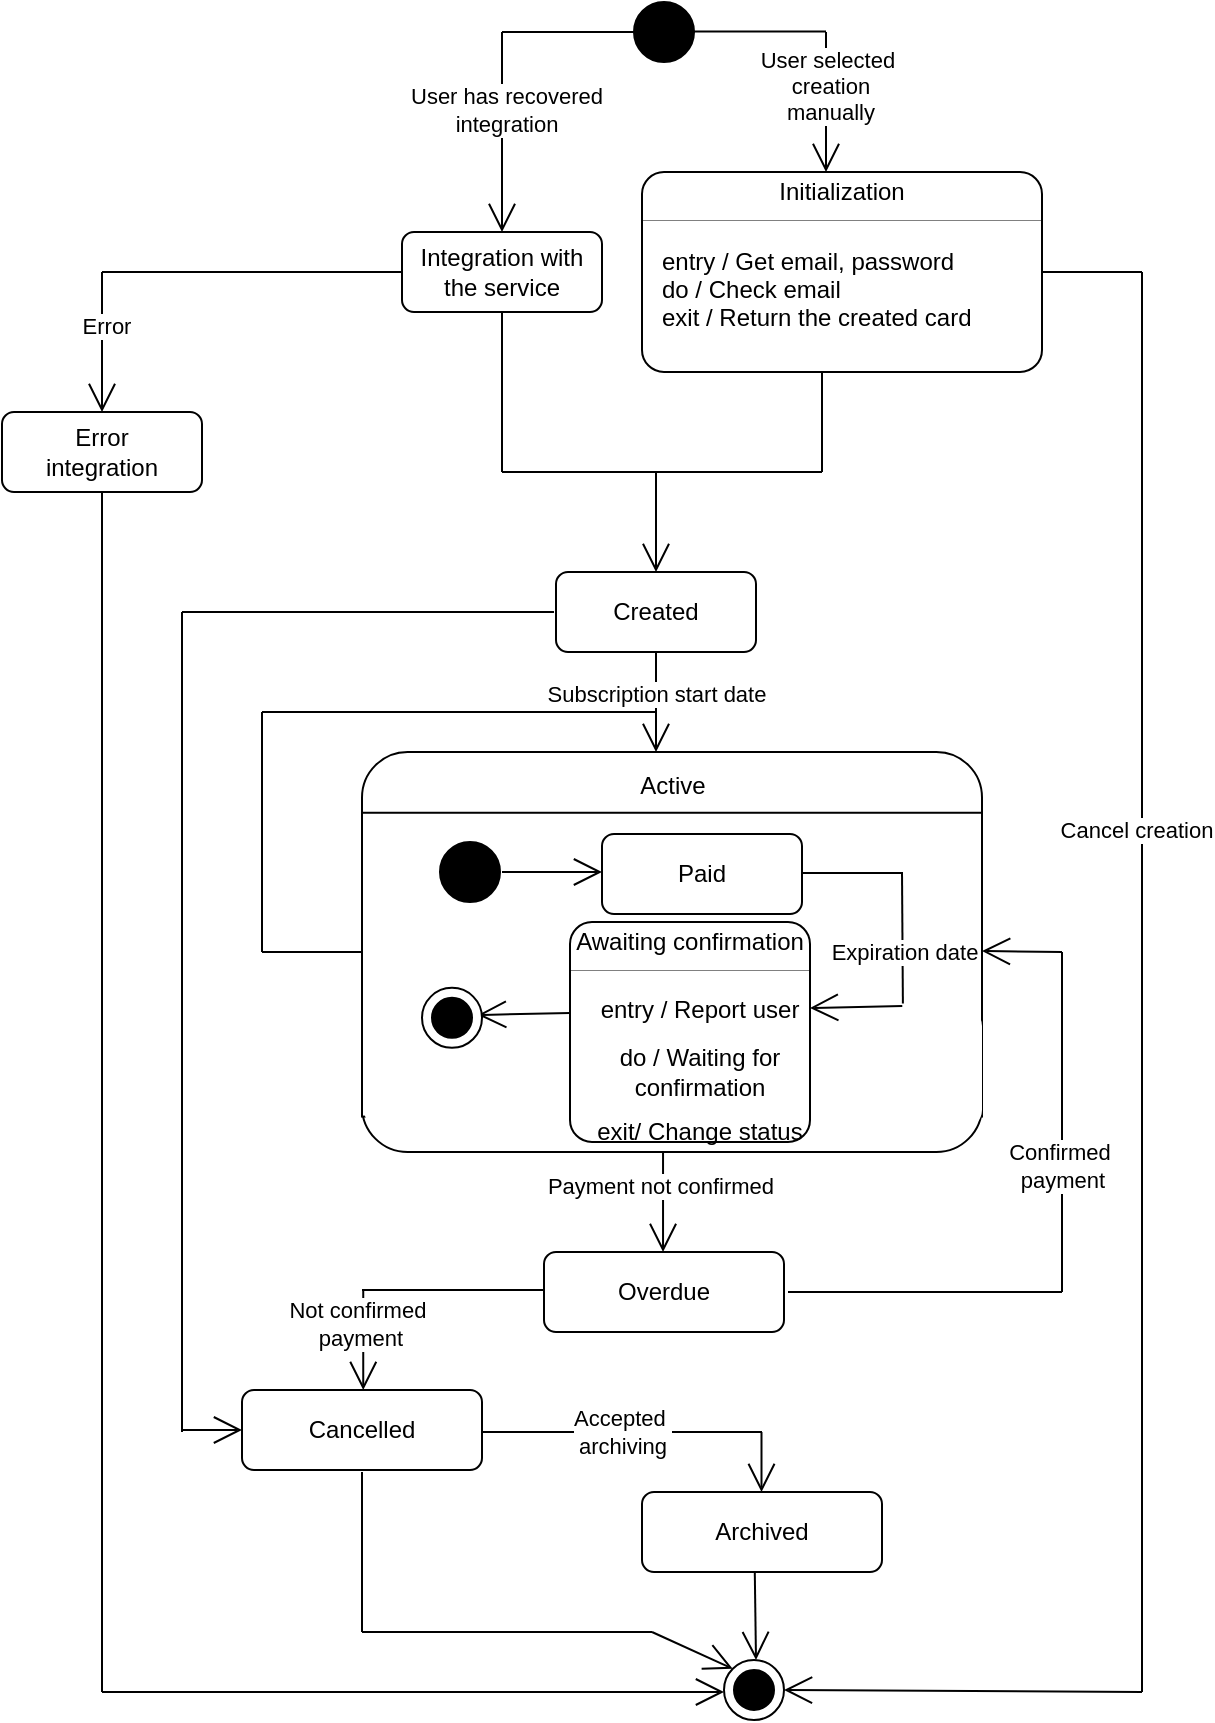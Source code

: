 <mxfile version="28.2.5">
  <diagram name="Сторінка-1" id="aHYt0ayRGHpsiqJvXCMx">
    <mxGraphModel dx="81" dy="41" grid="1" gridSize="10" guides="1" tooltips="1" connect="1" arrows="1" fold="1" page="1" pageScale="1" pageWidth="827" pageHeight="1169" math="0" shadow="0">
      <root>
        <mxCell id="0" />
        <mxCell id="1" parent="0" />
        <mxCell id="5c4oNbQx3Qy8F3v5Axec-1" value="" style="shape=ellipse;html=1;fillColor=strokeColor;fontSize=18;fontColor=#ffffff;" parent="1" vertex="1">
          <mxGeometry x="346" y="25" width="30" height="30" as="geometry" />
        </mxCell>
        <mxCell id="5c4oNbQx3Qy8F3v5Axec-3" value="" style="fontStyle=1;align=center;verticalAlign=middle;childLayout=stackLayout;horizontal=1;horizontalStack=0;resizeParent=1;resizeParentMax=0;resizeLast=0;marginBottom=0;rounded=1;absoluteArcSize=1;arcSize=22;" parent="1" vertex="1">
          <mxGeometry x="350" y="110" width="200" height="100" as="geometry" />
        </mxCell>
        <mxCell id="5c4oNbQx3Qy8F3v5Axec-4" value="Initialization" style="html=1;align=center;spacing=0;verticalAlign=middle;strokeColor=none;fillColor=none;whiteSpace=wrap;" parent="5c4oNbQx3Qy8F3v5Axec-3" vertex="1">
          <mxGeometry width="200" height="20" as="geometry" />
        </mxCell>
        <mxCell id="5c4oNbQx3Qy8F3v5Axec-5" value="" style="line;strokeWidth=0.25;fillColor=none;align=left;verticalAlign=middle;spacingTop=-1;spacingLeft=3;spacingRight=3;rotatable=0;labelPosition=right;points=[];portConstraint=eastwest;" parent="5c4oNbQx3Qy8F3v5Axec-3" vertex="1">
          <mxGeometry y="20" width="200" height="8" as="geometry" />
        </mxCell>
        <mxCell id="5c4oNbQx3Qy8F3v5Axec-6" value="" style="html=1;align=left;spacing=0;spacingLeft=10;verticalAlign=middle;strokeColor=none;fillColor=none;whiteSpace=wrap;" parent="5c4oNbQx3Qy8F3v5Axec-3" vertex="1">
          <mxGeometry y="28" width="200" height="10" as="geometry" />
        </mxCell>
        <mxCell id="5c4oNbQx3Qy8F3v5Axec-7" value="entry / Get email, password" style="html=1;align=left;spacing=0;spacingLeft=10;verticalAlign=middle;strokeColor=none;fillColor=none;whiteSpace=wrap;" parent="5c4oNbQx3Qy8F3v5Axec-3" vertex="1">
          <mxGeometry y="38" width="200" height="14" as="geometry" />
        </mxCell>
        <mxCell id="5c4oNbQx3Qy8F3v5Axec-8" value="do / Check email" style="html=1;align=left;spacing=0;spacingLeft=10;verticalAlign=middle;strokeColor=none;fillColor=none;whiteSpace=wrap;" parent="5c4oNbQx3Qy8F3v5Axec-3" vertex="1">
          <mxGeometry y="52" width="200" height="14" as="geometry" />
        </mxCell>
        <mxCell id="5c4oNbQx3Qy8F3v5Axec-9" value="exit / Return the created card&amp;nbsp;" style="html=1;align=left;spacingLeft=10;spacing=0;verticalAlign=middle;strokeColor=none;fillColor=none;whiteSpace=wrap;" parent="5c4oNbQx3Qy8F3v5Axec-3" vertex="1">
          <mxGeometry y="66" width="200" height="14" as="geometry" />
        </mxCell>
        <mxCell id="5c4oNbQx3Qy8F3v5Axec-10" value="" style="html=1;align=left;spacing=0;spacingLeft=10;verticalAlign=middle;strokeColor=none;fillColor=none;whiteSpace=wrap;" parent="5c4oNbQx3Qy8F3v5Axec-3" vertex="1">
          <mxGeometry y="80" width="200" height="20" as="geometry" />
        </mxCell>
        <mxCell id="5c4oNbQx3Qy8F3v5Axec-11" value="Integration with the service" style="shape=rect;rounded=1;html=1;whiteSpace=wrap;align=center;" parent="1" vertex="1">
          <mxGeometry x="230" y="140" width="100" height="40" as="geometry" />
        </mxCell>
        <mxCell id="5c4oNbQx3Qy8F3v5Axec-12" value="" style="endArrow=none;html=1;rounded=0;" parent="1" edge="1">
          <mxGeometry width="50" height="50" relative="1" as="geometry">
            <mxPoint x="280" y="40" as="sourcePoint" />
            <mxPoint x="346" y="40" as="targetPoint" />
          </mxGeometry>
        </mxCell>
        <mxCell id="5c4oNbQx3Qy8F3v5Axec-15" value="" style="endArrow=open;endFill=1;endSize=12;html=1;rounded=0;" parent="1" edge="1">
          <mxGeometry width="160" relative="1" as="geometry">
            <mxPoint x="280" y="40" as="sourcePoint" />
            <mxPoint x="280" y="140" as="targetPoint" />
          </mxGeometry>
        </mxCell>
        <mxCell id="5c4oNbQx3Qy8F3v5Axec-16" value="&lt;font style=&quot;vertical-align: inherit;&quot; dir=&quot;auto&quot;&gt;User has recovered&lt;/font&gt;&lt;div&gt;&lt;font style=&quot;vertical-align: inherit;&quot; dir=&quot;auto&quot;&gt;integration&lt;/font&gt;&lt;/div&gt;" style="edgeLabel;html=1;align=center;verticalAlign=middle;resizable=0;points=[];" parent="5c4oNbQx3Qy8F3v5Axec-15" vertex="1" connectable="0">
          <mxGeometry x="-0.235" y="2" relative="1" as="geometry">
            <mxPoint as="offset" />
          </mxGeometry>
        </mxCell>
        <mxCell id="5c4oNbQx3Qy8F3v5Axec-18" value="" style="endArrow=none;html=1;rounded=0;" parent="1" edge="1">
          <mxGeometry width="50" height="50" relative="1" as="geometry">
            <mxPoint x="290" y="40" as="sourcePoint" />
            <mxPoint x="356" y="40" as="targetPoint" />
          </mxGeometry>
        </mxCell>
        <mxCell id="5c4oNbQx3Qy8F3v5Axec-19" value="" style="endArrow=none;html=1;rounded=0;" parent="1" edge="1">
          <mxGeometry width="50" height="50" relative="1" as="geometry">
            <mxPoint x="376" y="39.71" as="sourcePoint" />
            <mxPoint x="442" y="39.71" as="targetPoint" />
          </mxGeometry>
        </mxCell>
        <mxCell id="5c4oNbQx3Qy8F3v5Axec-20" value="" style="endArrow=open;endFill=1;endSize=12;html=1;rounded=0;" parent="1" edge="1">
          <mxGeometry width="160" relative="1" as="geometry">
            <mxPoint x="442" y="40" as="sourcePoint" />
            <mxPoint x="442" y="110" as="targetPoint" />
          </mxGeometry>
        </mxCell>
        <mxCell id="5c4oNbQx3Qy8F3v5Axec-21" value="&lt;font style=&quot;vertical-align: inherit;&quot; dir=&quot;auto&quot;&gt;User selected&amp;nbsp;&lt;/font&gt;&lt;div&gt;&lt;font style=&quot;vertical-align: inherit;&quot; dir=&quot;auto&quot;&gt;creation&lt;/font&gt;&lt;/div&gt;&lt;div&gt;&lt;font style=&quot;vertical-align: inherit;&quot; dir=&quot;auto&quot;&gt;manually&lt;/font&gt;&lt;/div&gt;" style="edgeLabel;html=1;align=center;verticalAlign=middle;resizable=0;points=[];" parent="5c4oNbQx3Qy8F3v5Axec-20" vertex="1" connectable="0">
          <mxGeometry x="-0.235" y="2" relative="1" as="geometry">
            <mxPoint as="offset" />
          </mxGeometry>
        </mxCell>
        <mxCell id="5c4oNbQx3Qy8F3v5Axec-23" value="Created" style="shape=rect;rounded=1;html=1;whiteSpace=wrap;align=center;" parent="1" vertex="1">
          <mxGeometry x="307" y="310" width="100" height="40" as="geometry" />
        </mxCell>
        <mxCell id="5c4oNbQx3Qy8F3v5Axec-27" value="" style="endArrow=none;html=1;rounded=0;" parent="1" edge="1">
          <mxGeometry width="50" height="50" relative="1" as="geometry">
            <mxPoint x="280" y="260" as="sourcePoint" />
            <mxPoint x="280" y="180" as="targetPoint" />
          </mxGeometry>
        </mxCell>
        <mxCell id="5c4oNbQx3Qy8F3v5Axec-28" value="" style="endArrow=none;html=1;rounded=0;" parent="1" edge="1">
          <mxGeometry width="50" height="50" relative="1" as="geometry">
            <mxPoint x="440" y="260" as="sourcePoint" />
            <mxPoint x="440" y="210" as="targetPoint" />
          </mxGeometry>
        </mxCell>
        <mxCell id="5c4oNbQx3Qy8F3v5Axec-30" value="" style="endArrow=open;endFill=1;endSize=12;html=1;rounded=0;entryX=0.5;entryY=0;entryDx=0;entryDy=0;" parent="1" target="5c4oNbQx3Qy8F3v5Axec-23" edge="1">
          <mxGeometry width="160" relative="1" as="geometry">
            <mxPoint x="357" y="260" as="sourcePoint" />
            <mxPoint x="507" y="290" as="targetPoint" />
          </mxGeometry>
        </mxCell>
        <mxCell id="5c4oNbQx3Qy8F3v5Axec-34" value="&lt;font style=&quot;vertical-align: inherit;&quot; dir=&quot;auto&quot;&gt;&lt;font style=&quot;vertical-align: inherit;&quot; dir=&quot;auto&quot;&gt;Cancelled&lt;/font&gt;&lt;/font&gt;" style="shape=rect;rounded=1;html=1;whiteSpace=wrap;align=center;" parent="1" vertex="1">
          <mxGeometry x="150" y="719" width="120" height="40" as="geometry" />
        </mxCell>
        <mxCell id="5c4oNbQx3Qy8F3v5Axec-36" value="" style="endArrow=none;html=1;rounded=0;" parent="1" edge="1">
          <mxGeometry width="50" height="50" relative="1" as="geometry">
            <mxPoint x="280" y="260" as="sourcePoint" />
            <mxPoint x="440" y="260" as="targetPoint" />
          </mxGeometry>
        </mxCell>
        <mxCell id="5c4oNbQx3Qy8F3v5Axec-38" value="" style="endArrow=open;endFill=1;endSize=12;html=1;rounded=0;entryX=0.5;entryY=0;entryDx=0;entryDy=0;" parent="1" edge="1">
          <mxGeometry width="160" relative="1" as="geometry">
            <mxPoint x="357" y="350" as="sourcePoint" />
            <mxPoint x="357" y="400" as="targetPoint" />
          </mxGeometry>
        </mxCell>
        <mxCell id="5c4oNbQx3Qy8F3v5Axec-39" value="Subscription start date" style="edgeLabel;html=1;align=center;verticalAlign=middle;resizable=0;points=[];" parent="5c4oNbQx3Qy8F3v5Axec-38" vertex="1" connectable="0">
          <mxGeometry x="0.069" y="-2" relative="1" as="geometry">
            <mxPoint x="2" y="-6" as="offset" />
          </mxGeometry>
        </mxCell>
        <mxCell id="5c4oNbQx3Qy8F3v5Axec-35" value="Overdue" style="shape=rect;rounded=1;html=1;whiteSpace=wrap;align=center;" parent="1" vertex="1">
          <mxGeometry x="301" y="650" width="120" height="40" as="geometry" />
        </mxCell>
        <mxCell id="HchLEieYzzIFUGg8WVM2-30" value="" style="endArrow=open;endFill=1;endSize=12;html=1;rounded=0;entryX=0.5;entryY=0;entryDx=0;entryDy=0;" parent="1" edge="1">
          <mxGeometry width="160" relative="1" as="geometry">
            <mxPoint x="360.52" y="600" as="sourcePoint" />
            <mxPoint x="360.52" y="650" as="targetPoint" />
          </mxGeometry>
        </mxCell>
        <mxCell id="HchLEieYzzIFUGg8WVM2-32" value="Payment not confirmed" style="edgeLabel;html=1;align=center;verticalAlign=middle;resizable=0;points=[];" parent="HchLEieYzzIFUGg8WVM2-30" vertex="1" connectable="0">
          <mxGeometry x="-0.331" y="-2" relative="1" as="geometry">
            <mxPoint as="offset" />
          </mxGeometry>
        </mxCell>
        <mxCell id="HchLEieYzzIFUGg8WVM2-33" value="" style="endArrow=none;html=1;rounded=0;" parent="1" edge="1">
          <mxGeometry width="50" height="50" relative="1" as="geometry">
            <mxPoint x="423" y="670" as="sourcePoint" />
            <mxPoint x="560" y="670" as="targetPoint" />
          </mxGeometry>
        </mxCell>
        <mxCell id="HchLEieYzzIFUGg8WVM2-34" value="" style="endArrow=none;html=1;rounded=0;" parent="1" edge="1">
          <mxGeometry width="50" height="50" relative="1" as="geometry">
            <mxPoint x="560" y="670" as="sourcePoint" />
            <mxPoint x="560" y="500" as="targetPoint" />
          </mxGeometry>
        </mxCell>
        <mxCell id="HchLEieYzzIFUGg8WVM2-36" value="&lt;font style=&quot;vertical-align: inherit;&quot; dir=&quot;auto&quot;&gt;Confirmed&amp;nbsp;&lt;/font&gt;&lt;div&gt;&lt;font style=&quot;vertical-align: inherit;&quot; dir=&quot;auto&quot;&gt;payment&lt;/font&gt;&lt;/div&gt;" style="edgeLabel;html=1;align=center;verticalAlign=middle;resizable=0;points=[];" parent="HchLEieYzzIFUGg8WVM2-34" vertex="1" connectable="0">
          <mxGeometry x="-0.256" relative="1" as="geometry">
            <mxPoint as="offset" />
          </mxGeometry>
        </mxCell>
        <mxCell id="HchLEieYzzIFUGg8WVM2-35" value="" style="endArrow=open;endFill=1;endSize=12;html=1;rounded=0;entryX=1;entryY=0;entryDx=0;entryDy=120.5;entryPerimeter=0;" parent="1" edge="1">
          <mxGeometry width="160" relative="1" as="geometry">
            <mxPoint x="560" y="500" as="sourcePoint" />
            <mxPoint x="520" y="499.5" as="targetPoint" />
          </mxGeometry>
        </mxCell>
        <mxCell id="HchLEieYzzIFUGg8WVM2-37" value="" style="endArrow=none;html=1;rounded=0;" parent="1" edge="1">
          <mxGeometry width="50" height="50" relative="1" as="geometry">
            <mxPoint x="210" y="669" as="sourcePoint" />
            <mxPoint x="301" y="669" as="targetPoint" />
          </mxGeometry>
        </mxCell>
        <mxCell id="HchLEieYzzIFUGg8WVM2-39" value="" style="endArrow=open;endFill=1;endSize=12;html=1;rounded=0;entryX=0.5;entryY=0;entryDx=0;entryDy=0;" parent="1" edge="1">
          <mxGeometry width="160" relative="1" as="geometry">
            <mxPoint x="210.62" y="669" as="sourcePoint" />
            <mxPoint x="210.62" y="719" as="targetPoint" />
          </mxGeometry>
        </mxCell>
        <mxCell id="HchLEieYzzIFUGg8WVM2-40" value="&lt;font style=&quot;vertical-align: inherit;&quot; dir=&quot;auto&quot;&gt;&lt;font style=&quot;vertical-align: inherit;&quot; dir=&quot;auto&quot;&gt;&lt;font style=&quot;vertical-align: inherit;&quot; dir=&quot;auto&quot;&gt;Not confirmed&amp;nbsp;&lt;/font&gt;&lt;/font&gt;&lt;/font&gt;&lt;div&gt;&lt;font style=&quot;vertical-align: inherit;&quot; dir=&quot;auto&quot;&gt;&lt;font style=&quot;vertical-align: inherit;&quot; dir=&quot;auto&quot;&gt;&lt;font style=&quot;vertical-align: inherit;&quot; dir=&quot;auto&quot;&gt;&lt;font style=&quot;vertical-align: inherit;&quot; dir=&quot;auto&quot;&gt;&lt;font style=&quot;vertical-align: inherit;&quot; dir=&quot;auto&quot;&gt;payment&lt;/font&gt;&lt;/font&gt;&lt;/font&gt;&lt;/font&gt;&lt;/font&gt;&lt;/div&gt;" style="edgeLabel;html=1;align=center;verticalAlign=middle;resizable=0;points=[];" parent="HchLEieYzzIFUGg8WVM2-39" vertex="1" connectable="0">
          <mxGeometry x="-0.331" y="-2" relative="1" as="geometry">
            <mxPoint as="offset" />
          </mxGeometry>
        </mxCell>
        <mxCell id="HchLEieYzzIFUGg8WVM2-41" value="" style="endArrow=none;html=1;rounded=0;" parent="1" edge="1">
          <mxGeometry width="50" height="50" relative="1" as="geometry">
            <mxPoint x="120" y="330" as="sourcePoint" />
            <mxPoint x="306" y="330" as="targetPoint" />
          </mxGeometry>
        </mxCell>
        <mxCell id="HchLEieYzzIFUGg8WVM2-42" value="" style="endArrow=open;endFill=1;endSize=12;html=1;rounded=0;entryX=0;entryY=0.5;entryDx=0;entryDy=0;" parent="1" target="5c4oNbQx3Qy8F3v5Axec-34" edge="1">
          <mxGeometry width="160" relative="1" as="geometry">
            <mxPoint x="120" y="739" as="sourcePoint" />
            <mxPoint x="100" y="570" as="targetPoint" />
          </mxGeometry>
        </mxCell>
        <mxCell id="HchLEieYzzIFUGg8WVM2-44" value="" style="endArrow=none;html=1;rounded=0;" parent="1" edge="1">
          <mxGeometry width="50" height="50" relative="1" as="geometry">
            <mxPoint x="120" y="740" as="sourcePoint" />
            <mxPoint x="120" y="330" as="targetPoint" />
          </mxGeometry>
        </mxCell>
        <mxCell id="HchLEieYzzIFUGg8WVM2-45" value="Archived" style="shape=rect;rounded=1;html=1;whiteSpace=wrap;align=center;" parent="1" vertex="1">
          <mxGeometry x="350" y="770" width="120" height="40" as="geometry" />
        </mxCell>
        <mxCell id="HchLEieYzzIFUGg8WVM2-46" value="" style="endArrow=none;html=1;rounded=0;" parent="1" edge="1">
          <mxGeometry width="50" height="50" relative="1" as="geometry">
            <mxPoint x="270" y="740" as="sourcePoint" />
            <mxPoint x="410" y="740" as="targetPoint" />
          </mxGeometry>
        </mxCell>
        <mxCell id="HchLEieYzzIFUGg8WVM2-48" value="&lt;font style=&quot;vertical-align: inherit;&quot; dir=&quot;auto&quot;&gt;Accepted&amp;nbsp;&lt;/font&gt;&lt;div&gt;&lt;font style=&quot;vertical-align: inherit;&quot; dir=&quot;auto&quot;&gt;archiving&lt;/font&gt;&lt;/div&gt;" style="edgeLabel;html=1;align=center;verticalAlign=middle;resizable=0;points=[];" parent="HchLEieYzzIFUGg8WVM2-46" vertex="1" connectable="0">
          <mxGeometry relative="1" as="geometry">
            <mxPoint as="offset" />
          </mxGeometry>
        </mxCell>
        <mxCell id="HchLEieYzzIFUGg8WVM2-47" value="" style="endArrow=open;endFill=1;endSize=12;html=1;rounded=0;" parent="1" edge="1">
          <mxGeometry width="160" relative="1" as="geometry">
            <mxPoint x="409.75" y="740" as="sourcePoint" />
            <mxPoint x="409.75" y="770" as="targetPoint" />
          </mxGeometry>
        </mxCell>
        <mxCell id="HchLEieYzzIFUGg8WVM2-49" value="" style="shape=mxgraph.sysml.actFinal;html=1;verticalLabelPosition=bottom;labelBackgroundColor=#ffffff;verticalAlign=top;" parent="1" vertex="1">
          <mxGeometry x="391" y="854" width="30" height="30" as="geometry" />
        </mxCell>
        <mxCell id="HchLEieYzzIFUGg8WVM2-51" value="" style="endArrow=none;html=1;rounded=0;" parent="1" edge="1">
          <mxGeometry width="50" height="50" relative="1" as="geometry">
            <mxPoint x="550" y="160" as="sourcePoint" />
            <mxPoint x="600" y="160" as="targetPoint" />
          </mxGeometry>
        </mxCell>
        <mxCell id="HchLEieYzzIFUGg8WVM2-53" value="" style="endArrow=none;html=1;rounded=0;" parent="1" edge="1">
          <mxGeometry width="50" height="50" relative="1" as="geometry">
            <mxPoint x="600" y="160" as="sourcePoint" />
            <mxPoint x="600" y="870" as="targetPoint" />
          </mxGeometry>
        </mxCell>
        <mxCell id="HchLEieYzzIFUGg8WVM2-55" value="Cancel creation" style="edgeLabel;html=1;align=center;verticalAlign=middle;resizable=0;points=[];" parent="HchLEieYzzIFUGg8WVM2-53" vertex="1" connectable="0">
          <mxGeometry x="-0.215" y="-3" relative="1" as="geometry">
            <mxPoint as="offset" />
          </mxGeometry>
        </mxCell>
        <mxCell id="HchLEieYzzIFUGg8WVM2-54" value="" style="endArrow=open;endFill=1;endSize=12;html=1;rounded=0;entryX=1;entryY=0.5;entryDx=0;entryDy=0;entryPerimeter=0;" parent="1" target="HchLEieYzzIFUGg8WVM2-49" edge="1">
          <mxGeometry width="160" relative="1" as="geometry">
            <mxPoint x="600" y="870" as="sourcePoint" />
            <mxPoint x="410" y="780" as="targetPoint" />
          </mxGeometry>
        </mxCell>
        <mxCell id="HchLEieYzzIFUGg8WVM2-56" value="&lt;font style=&quot;vertical-align: inherit;&quot; dir=&quot;auto&quot;&gt;&lt;font style=&quot;vertical-align: inherit;&quot; dir=&quot;auto&quot;&gt;&lt;font style=&quot;vertical-align: inherit;&quot; dir=&quot;auto&quot;&gt;&lt;font style=&quot;vertical-align: inherit;&quot; dir=&quot;auto&quot;&gt;&lt;font style=&quot;vertical-align: inherit;&quot; dir=&quot;auto&quot;&gt;Error&lt;/font&gt;&lt;/font&gt;&lt;/font&gt;&lt;/font&gt;&lt;/font&gt;&lt;div&gt;&lt;font style=&quot;vertical-align: inherit;&quot; dir=&quot;auto&quot;&gt;&lt;font style=&quot;vertical-align: inherit;&quot; dir=&quot;auto&quot;&gt;&lt;font style=&quot;vertical-align: inherit;&quot; dir=&quot;auto&quot;&gt;&lt;font style=&quot;vertical-align: inherit;&quot; dir=&quot;auto&quot;&gt;&lt;font style=&quot;vertical-align: inherit;&quot; dir=&quot;auto&quot;&gt;integration&lt;/font&gt;&lt;/font&gt;&lt;/font&gt;&lt;/font&gt;&lt;/font&gt;&lt;/div&gt;" style="shape=rect;rounded=1;html=1;whiteSpace=wrap;align=center;" parent="1" vertex="1">
          <mxGeometry x="30" y="230" width="100" height="40" as="geometry" />
        </mxCell>
        <mxCell id="HchLEieYzzIFUGg8WVM2-57" value="" style="endArrow=none;html=1;rounded=0;" parent="1" edge="1">
          <mxGeometry width="50" height="50" relative="1" as="geometry">
            <mxPoint x="80" y="160" as="sourcePoint" />
            <mxPoint x="230" y="160" as="targetPoint" />
          </mxGeometry>
        </mxCell>
        <mxCell id="HchLEieYzzIFUGg8WVM2-58" value="" style="endArrow=open;endFill=1;endSize=12;html=1;rounded=0;" parent="1" edge="1">
          <mxGeometry width="160" relative="1" as="geometry">
            <mxPoint x="80" y="160" as="sourcePoint" />
            <mxPoint x="80" y="230" as="targetPoint" />
          </mxGeometry>
        </mxCell>
        <mxCell id="HchLEieYzzIFUGg8WVM2-59" value="Error" style="edgeLabel;html=1;align=center;verticalAlign=middle;resizable=0;points=[];" parent="HchLEieYzzIFUGg8WVM2-58" vertex="1" connectable="0">
          <mxGeometry x="-0.235" y="2" relative="1" as="geometry">
            <mxPoint as="offset" />
          </mxGeometry>
        </mxCell>
        <mxCell id="HchLEieYzzIFUGg8WVM2-60" value="" style="endArrow=none;html=1;rounded=0;" parent="1" edge="1">
          <mxGeometry width="50" height="50" relative="1" as="geometry">
            <mxPoint x="80" y="870" as="sourcePoint" />
            <mxPoint x="80" y="270" as="targetPoint" />
          </mxGeometry>
        </mxCell>
        <mxCell id="HchLEieYzzIFUGg8WVM2-61" value="" style="endArrow=open;endFill=1;endSize=12;html=1;rounded=0;entryX=0;entryY=0.5;entryDx=0;entryDy=0;" parent="1" edge="1">
          <mxGeometry width="160" relative="1" as="geometry">
            <mxPoint x="80" y="870" as="sourcePoint" />
            <mxPoint x="391" y="870" as="targetPoint" />
          </mxGeometry>
        </mxCell>
        <mxCell id="HchLEieYzzIFUGg8WVM2-62" value="" style="endArrow=open;endFill=1;endSize=12;html=1;rounded=0;entryX=0;entryY=0.5;entryDx=0;entryDy=0;exitX=0.47;exitY=1.009;exitDx=0;exitDy=0;exitPerimeter=0;" parent="1" source="HchLEieYzzIFUGg8WVM2-45" edge="1">
          <mxGeometry width="160" relative="1" as="geometry">
            <mxPoint x="377" y="854" as="sourcePoint" />
            <mxPoint x="407" y="854" as="targetPoint" />
          </mxGeometry>
        </mxCell>
        <mxCell id="HchLEieYzzIFUGg8WVM2-63" value="" style="endArrow=none;html=1;rounded=0;" parent="1" edge="1">
          <mxGeometry width="50" height="50" relative="1" as="geometry">
            <mxPoint x="210" y="840" as="sourcePoint" />
            <mxPoint x="210" y="760" as="targetPoint" />
          </mxGeometry>
        </mxCell>
        <mxCell id="HchLEieYzzIFUGg8WVM2-64" value="" style="endArrow=none;html=1;rounded=0;" parent="1" edge="1">
          <mxGeometry width="50" height="50" relative="1" as="geometry">
            <mxPoint x="210" y="840" as="sourcePoint" />
            <mxPoint x="355" y="840" as="targetPoint" />
          </mxGeometry>
        </mxCell>
        <mxCell id="HchLEieYzzIFUGg8WVM2-65" value="" style="endArrow=open;endFill=1;endSize=12;html=1;rounded=0;entryX=0.145;entryY=0.145;entryDx=0;entryDy=0;entryPerimeter=0;" parent="1" target="HchLEieYzzIFUGg8WVM2-49" edge="1">
          <mxGeometry width="160" relative="1" as="geometry">
            <mxPoint x="355" y="840" as="sourcePoint" />
            <mxPoint x="385" y="840" as="targetPoint" />
          </mxGeometry>
        </mxCell>
        <mxCell id="iUAN1LVDrwu_EK8LdF03-56" value="" style="group" parent="1" vertex="1" connectable="0">
          <mxGeometry x="210" y="400" width="310" height="210" as="geometry" />
        </mxCell>
        <mxCell id="iUAN1LVDrwu_EK8LdF03-55" value="" style="rounded=1;whiteSpace=wrap;html=1;" parent="iUAN1LVDrwu_EK8LdF03-56" vertex="1">
          <mxGeometry y="48.101" width="310" height="151.899" as="geometry" />
        </mxCell>
        <mxCell id="iUAN1LVDrwu_EK8LdF03-54" value="" style="rounded=1;whiteSpace=wrap;html=1;" parent="iUAN1LVDrwu_EK8LdF03-56" vertex="1">
          <mxGeometry width="310" height="151.899" as="geometry" />
        </mxCell>
        <mxCell id="iUAN1LVDrwu_EK8LdF03-53" value="" style="rounded=0;whiteSpace=wrap;html=1;" parent="iUAN1LVDrwu_EK8LdF03-56" vertex="1">
          <mxGeometry y="30.38" width="310" height="151.899" as="geometry" />
        </mxCell>
        <mxCell id="iUAN1LVDrwu_EK8LdF03-58" value="" style="rounded=1;whiteSpace=wrap;html=1;strokeColor=none;" parent="iUAN1LVDrwu_EK8LdF03-56" vertex="1">
          <mxGeometry x="1" y="128" width="309" height="60" as="geometry" />
        </mxCell>
        <mxCell id="iUAN1LVDrwu_EK8LdF03-59" value="Active" style="text;html=1;align=center;verticalAlign=middle;resizable=0;points=[];autosize=1;strokeColor=none;fillColor=none;" parent="iUAN1LVDrwu_EK8LdF03-56" vertex="1">
          <mxGeometry x="124.5" y="2.38" width="60" height="30" as="geometry" />
        </mxCell>
        <mxCell id="iUAN1LVDrwu_EK8LdF03-4" value="" style="edgeStyle=none;html=1;endArrow=open;endSize=12;rounded=0;" parent="iUAN1LVDrwu_EK8LdF03-56" edge="1">
          <mxGeometry relative="1" as="geometry">
            <mxPoint x="70" y="60" as="sourcePoint" />
            <mxPoint x="120" y="60" as="targetPoint" />
          </mxGeometry>
        </mxCell>
        <mxCell id="iUAN1LVDrwu_EK8LdF03-3" value="Paid" style="shape=rect;html=1;rounded=1;whiteSpace=wrap;align=center;" parent="iUAN1LVDrwu_EK8LdF03-56" vertex="1">
          <mxGeometry x="120" y="41" width="100" height="40" as="geometry" />
        </mxCell>
        <mxCell id="iUAN1LVDrwu_EK8LdF03-14" value="" style="endArrow=none;html=1;rounded=0;" parent="iUAN1LVDrwu_EK8LdF03-56" edge="1">
          <mxGeometry width="50" height="50" relative="1" as="geometry">
            <mxPoint x="220" y="60.5" as="sourcePoint" />
            <mxPoint x="270" y="60.5" as="targetPoint" />
          </mxGeometry>
        </mxCell>
        <mxCell id="iUAN1LVDrwu_EK8LdF03-5" value="" style="fontStyle=1;align=center;verticalAlign=middle;childLayout=stackLayout;horizontal=1;horizontalStack=0;resizeParent=1;resizeParentMax=0;resizeLast=0;marginBottom=0;rounded=1;absoluteArcSize=1;arcSize=22;" parent="iUAN1LVDrwu_EK8LdF03-56" vertex="1">
          <mxGeometry x="104" y="85" width="120" height="110" as="geometry" />
        </mxCell>
        <mxCell id="iUAN1LVDrwu_EK8LdF03-6" value="Awaiting confirmation" style="html=1;align=center;spacing=0;verticalAlign=middle;strokeColor=none;fillColor=none;whiteSpace=wrap;" parent="iUAN1LVDrwu_EK8LdF03-5" vertex="1">
          <mxGeometry width="120" height="20" as="geometry" />
        </mxCell>
        <mxCell id="iUAN1LVDrwu_EK8LdF03-7" value="" style="line;strokeWidth=0.25;fillColor=none;align=left;verticalAlign=middle;spacingTop=-1;spacingLeft=3;spacingRight=3;rotatable=0;labelPosition=right;points=[];portConstraint=eastwest;" parent="iUAN1LVDrwu_EK8LdF03-5" vertex="1">
          <mxGeometry y="20" width="120" height="8" as="geometry" />
        </mxCell>
        <mxCell id="iUAN1LVDrwu_EK8LdF03-8" value="" style="html=1;align=left;spacing=0;spacingLeft=10;verticalAlign=middle;strokeColor=none;fillColor=none;whiteSpace=wrap;" parent="iUAN1LVDrwu_EK8LdF03-5" vertex="1">
          <mxGeometry y="28" width="120" height="10" as="geometry" />
        </mxCell>
        <mxCell id="iUAN1LVDrwu_EK8LdF03-9" value="entry / Report user" style="html=1;align=center;spacing=0;spacingLeft=10;verticalAlign=middle;strokeColor=none;fillColor=none;whiteSpace=wrap;" parent="iUAN1LVDrwu_EK8LdF03-5" vertex="1">
          <mxGeometry y="38" width="120" height="12" as="geometry" />
        </mxCell>
        <mxCell id="iUAN1LVDrwu_EK8LdF03-10" value="do / Waiting for confirmation" style="html=1;align=center;spacing=0;spacingLeft=10;verticalAlign=middle;strokeColor=none;fillColor=none;whiteSpace=wrap;" parent="iUAN1LVDrwu_EK8LdF03-5" vertex="1">
          <mxGeometry y="50" width="120" height="50" as="geometry" />
        </mxCell>
        <mxCell id="iUAN1LVDrwu_EK8LdF03-11" value="exit/ Change status" style="html=1;align=center;spacingLeft=10;spacing=0;verticalAlign=middle;strokeColor=none;fillColor=none;whiteSpace=wrap;" parent="iUAN1LVDrwu_EK8LdF03-5" vertex="1">
          <mxGeometry y="100" width="120" height="10" as="geometry" />
        </mxCell>
        <mxCell id="iUAN1LVDrwu_EK8LdF03-61" value="" style="endArrow=none;html=1;rounded=0;exitX=0.872;exitY=-0.037;exitDx=0;exitDy=0;exitPerimeter=0;" parent="iUAN1LVDrwu_EK8LdF03-56" source="iUAN1LVDrwu_EK8LdF03-58" edge="1">
          <mxGeometry width="50" height="50" relative="1" as="geometry">
            <mxPoint x="220" y="110" as="sourcePoint" />
            <mxPoint x="270" y="60" as="targetPoint" />
          </mxGeometry>
        </mxCell>
        <mxCell id="iUAN1LVDrwu_EK8LdF03-62" value="Expiration date" style="edgeLabel;html=1;align=center;verticalAlign=middle;resizable=0;points=[];" parent="iUAN1LVDrwu_EK8LdF03-61" vertex="1" connectable="0">
          <mxGeometry x="-0.202" relative="1" as="geometry">
            <mxPoint as="offset" />
          </mxGeometry>
        </mxCell>
        <mxCell id="iUAN1LVDrwu_EK8LdF03-17" value="" style="endArrow=open;endFill=1;endSize=12;html=1;rounded=0;entryX=0.5;entryY=0;entryDx=0;entryDy=0;exitX=0.871;exitY=-0.017;exitDx=0;exitDy=0;exitPerimeter=0;" parent="iUAN1LVDrwu_EK8LdF03-56" source="iUAN1LVDrwu_EK8LdF03-58" edge="1">
          <mxGeometry width="160" relative="1" as="geometry">
            <mxPoint x="270" y="130" as="sourcePoint" />
            <mxPoint x="224" y="128" as="targetPoint" />
          </mxGeometry>
        </mxCell>
        <mxCell id="iUAN1LVDrwu_EK8LdF03-63" value="" style="endArrow=open;endFill=1;endSize=12;html=1;rounded=0;entryX=0.5;entryY=0;entryDx=0;entryDy=0;exitX=0.871;exitY=-0.017;exitDx=0;exitDy=0;exitPerimeter=0;" parent="iUAN1LVDrwu_EK8LdF03-56" edge="1">
          <mxGeometry width="160" relative="1" as="geometry">
            <mxPoint x="104" y="130.5" as="sourcePoint" />
            <mxPoint x="58" y="131.5" as="targetPoint" />
          </mxGeometry>
        </mxCell>
        <mxCell id="iUAN1LVDrwu_EK8LdF03-13" value="" style="shape=mxgraph.sysml.actFinal;html=1;verticalLabelPosition=bottom;labelBackgroundColor=#ffffff;verticalAlign=top;" parent="iUAN1LVDrwu_EK8LdF03-56" vertex="1">
          <mxGeometry x="30" y="117.9" width="30" height="30" as="geometry" />
        </mxCell>
        <mxCell id="iUAN1LVDrwu_EK8LdF03-60" value="" style="shape=ellipse;html=1;fillColor=strokeColor;fontSize=18;fontColor=#ffffff;" parent="1" vertex="1">
          <mxGeometry x="249" y="445" width="30" height="30" as="geometry" />
        </mxCell>
        <mxCell id="AEpo5gCILv1UGPM5ssFg-2" value="" style="endArrow=none;html=1;rounded=0;" parent="1" edge="1">
          <mxGeometry width="50" height="50" relative="1" as="geometry">
            <mxPoint x="160" y="500" as="sourcePoint" />
            <mxPoint x="210" y="500" as="targetPoint" />
          </mxGeometry>
        </mxCell>
        <mxCell id="AEpo5gCILv1UGPM5ssFg-3" value="" style="endArrow=none;html=1;rounded=0;" parent="1" edge="1">
          <mxGeometry width="50" height="50" relative="1" as="geometry">
            <mxPoint x="160" y="500" as="sourcePoint" />
            <mxPoint x="160" y="380" as="targetPoint" />
          </mxGeometry>
        </mxCell>
        <mxCell id="AEpo5gCILv1UGPM5ssFg-4" value="" style="endArrow=none;html=1;rounded=0;" parent="1" edge="1">
          <mxGeometry width="50" height="50" relative="1" as="geometry">
            <mxPoint x="357" y="380" as="sourcePoint" />
            <mxPoint x="160" y="380" as="targetPoint" />
          </mxGeometry>
        </mxCell>
      </root>
    </mxGraphModel>
  </diagram>
</mxfile>

